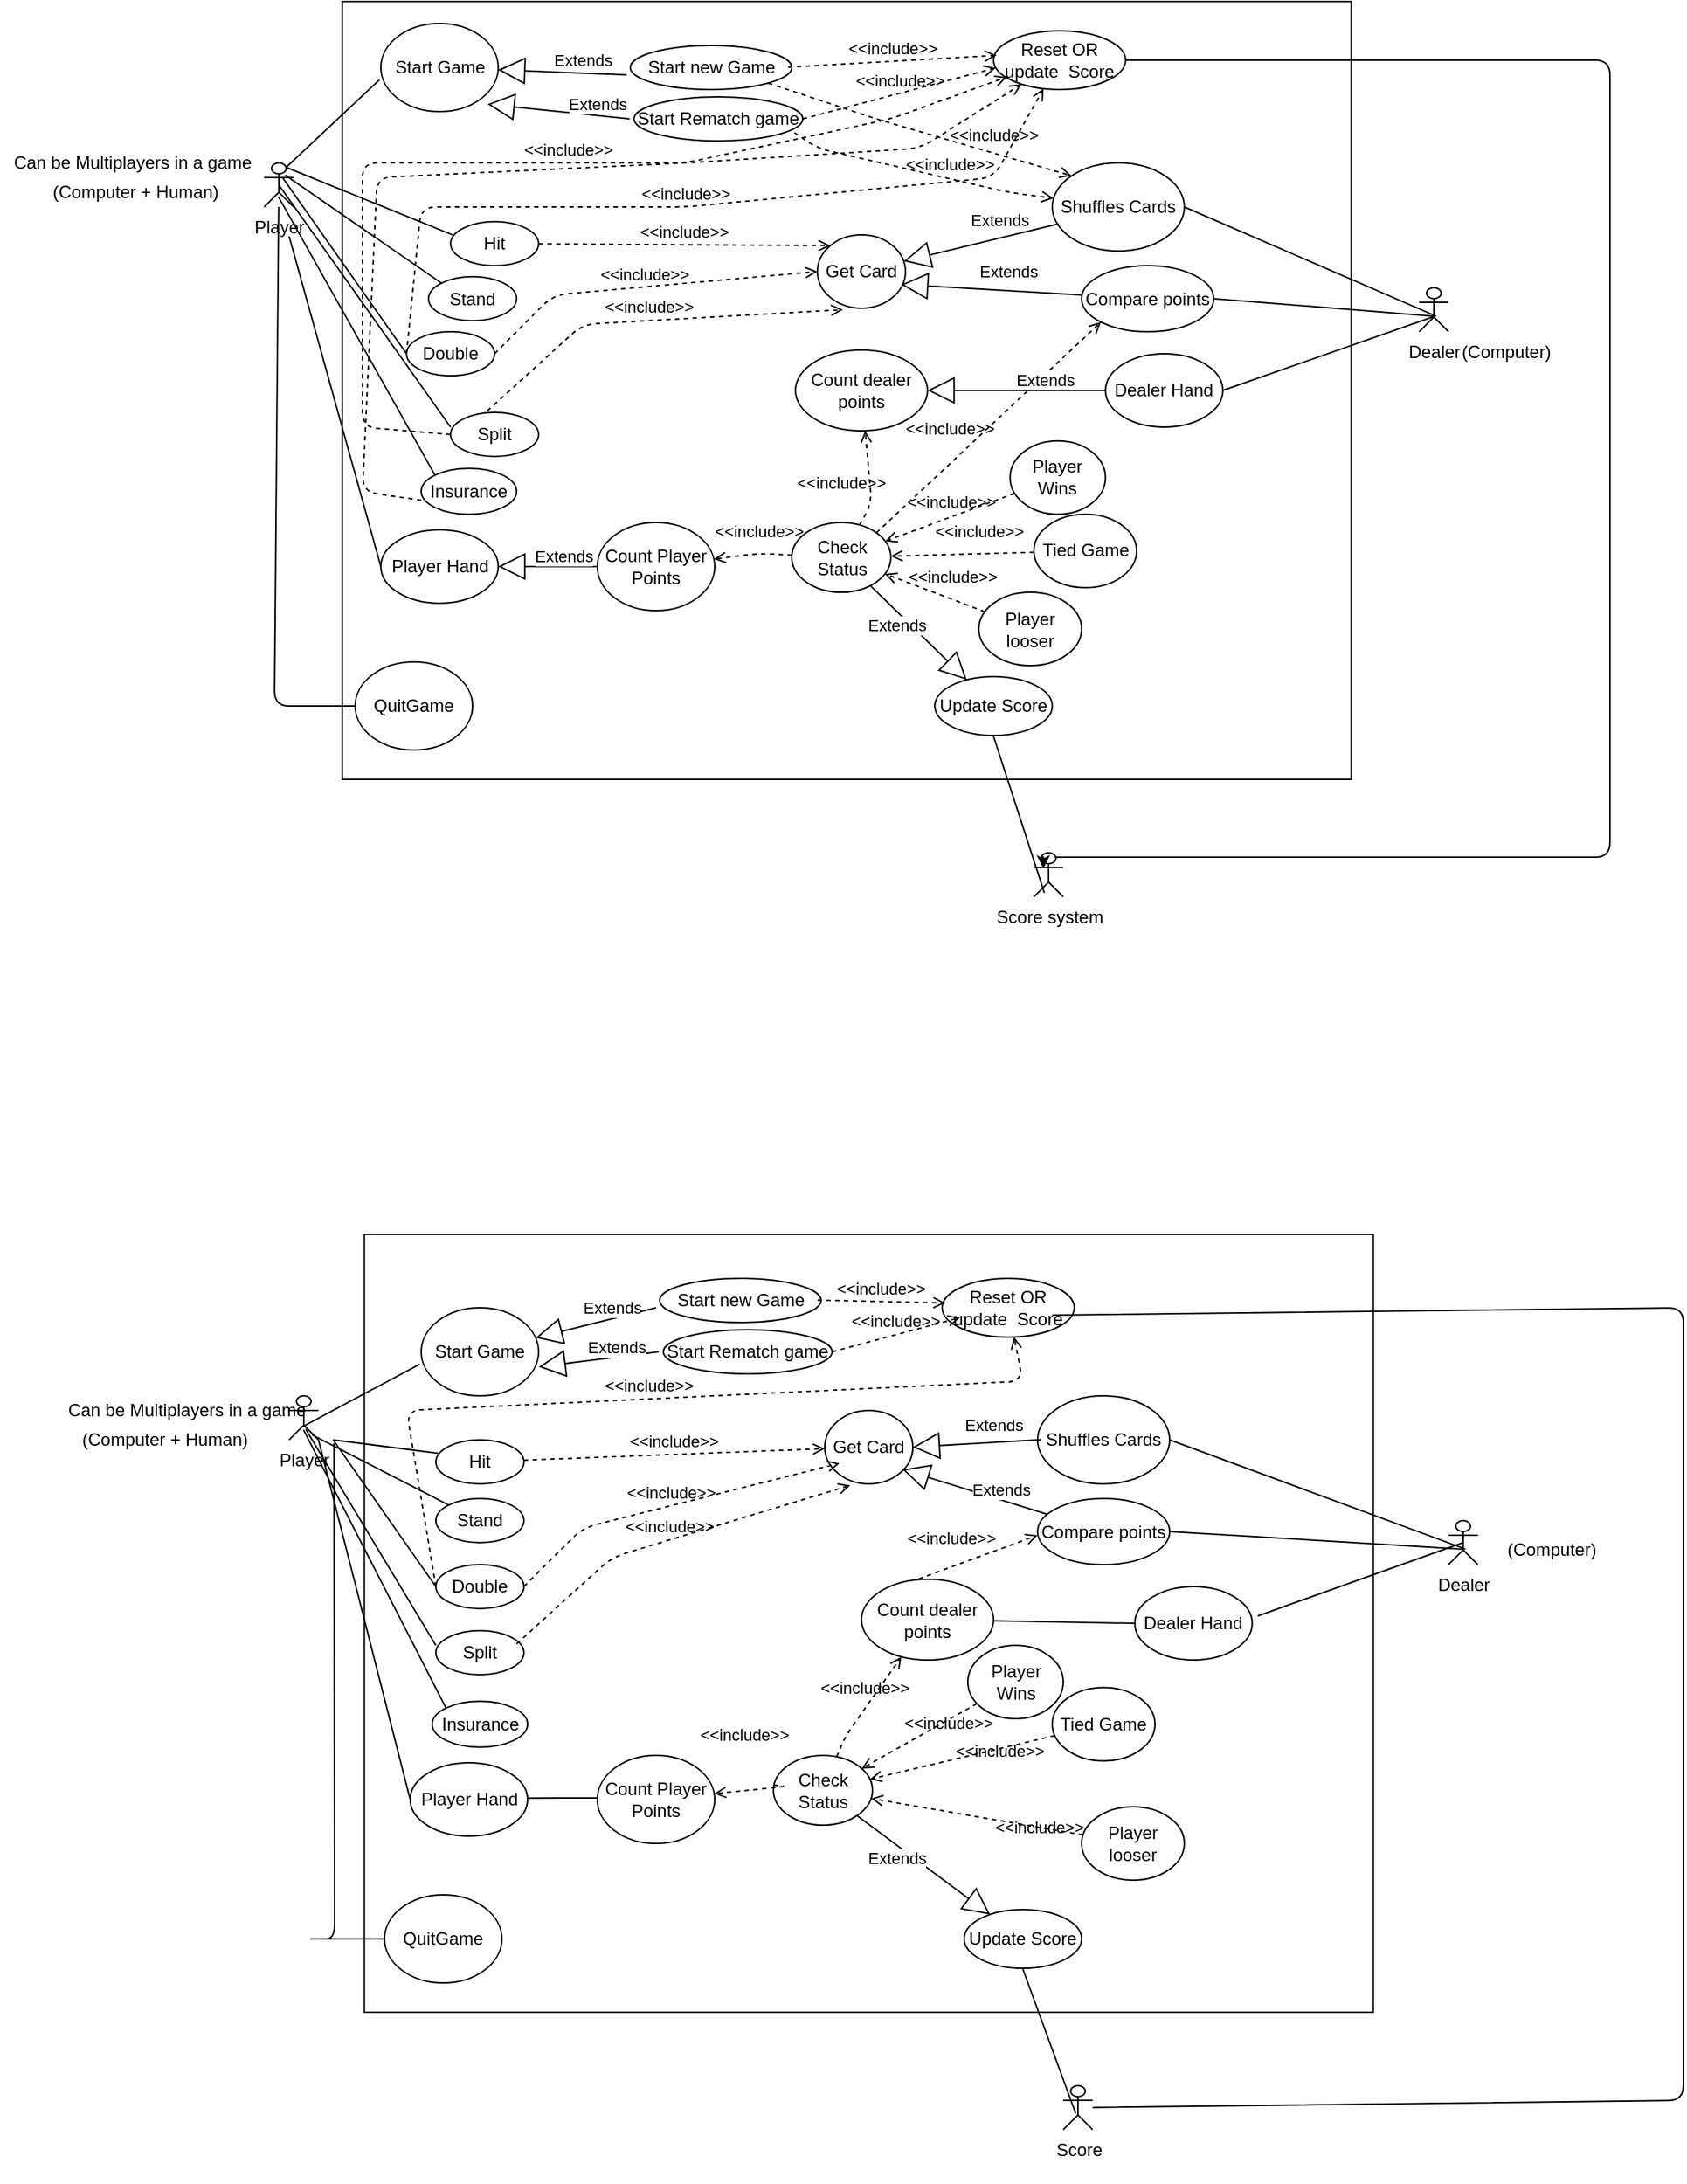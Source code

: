 <mxfile version="14.4.4" type="github">
  <diagram id="JFFTHve_9rxQ_7Y7nS_G" name="Page-1">
    <mxGraphModel dx="1549" dy="1483" grid="1" gridSize="10" guides="1" tooltips="1" connect="1" arrows="1" fold="1" page="1" pageScale="1" pageWidth="850" pageHeight="1100" math="0" shadow="0">
      <root>
        <mxCell id="0" />
        <mxCell id="1" parent="0" />
        <mxCell id="o8Tci1gJP2nC2cgZEV9O-1" value="" style="rounded=0;whiteSpace=wrap;html=1;" parent="1" vertex="1">
          <mxGeometry x="131.25" y="-60" width="687.5" height="530" as="geometry" />
        </mxCell>
        <mxCell id="o8Tci1gJP2nC2cgZEV9O-2" value="Player&lt;br&gt;" style="shape=umlActor;verticalLabelPosition=bottom;verticalAlign=top;html=1;" parent="1" vertex="1">
          <mxGeometry x="80" y="50" width="20" height="30" as="geometry" />
        </mxCell>
        <mxCell id="o8Tci1gJP2nC2cgZEV9O-3" value="Dealer&lt;br&gt;" style="shape=umlActor;verticalLabelPosition=bottom;verticalAlign=top;html=1;" parent="1" vertex="1">
          <mxGeometry x="870" y="135" width="20" height="30" as="geometry" />
        </mxCell>
        <mxCell id="o8Tci1gJP2nC2cgZEV9O-4" value="Score&lt;br&gt;&lt;span style=&quot;color: rgba(0 , 0 , 0 , 0) ; font-family: monospace ; font-size: 0px&quot;&gt;%3CmxGraphModel%3E%3Croot%3E%3CmxCell%20id%3D%220%22%2F%3E%3CmxCell%20id%3D%221%22%20parent%3D%220%22%2F%3E%3CmxCell%20id%3D%222%22%20value%3D%22Player%26lt%3Bbr%26gt%3B%22%20style%3D%22shape%3DumlActor%3BverticalLabelPosition%3Dbottom%3BverticalAlign%3Dtop%3Bhtml%3D1%3B%22%20vertex%3D%221%22%20parent%3D%221%22%3E%3CmxGeometry%20x%3D%2255%22%20y%3D%22160%22%20width%3D%2220%22%20height%3D%2230%22%20as%3D%22geometry%22%2F%3E%3C%2FmxCell%3E%3C%2Froot%3E%3C%2FmxGraphModel%3E&lt;/span&gt;" style="shape=umlActor;verticalLabelPosition=bottom;verticalAlign=top;html=1;" parent="1" vertex="1">
          <mxGeometry x="607.5" y="520" width="20" height="30" as="geometry" />
        </mxCell>
        <mxCell id="o8Tci1gJP2nC2cgZEV9O-5" value="Get Card" style="ellipse;whiteSpace=wrap;html=1;" parent="1" vertex="1">
          <mxGeometry x="445" y="60" width="60" height="50" as="geometry" />
        </mxCell>
        <mxCell id="o8Tci1gJP2nC2cgZEV9O-6" value="Shuffles Cards" style="ellipse;whiteSpace=wrap;html=1;" parent="1" vertex="1">
          <mxGeometry x="590" y="50" width="90" height="60" as="geometry" />
        </mxCell>
        <mxCell id="o8Tci1gJP2nC2cgZEV9O-7" value="Hit" style="ellipse;whiteSpace=wrap;html=1;" parent="1" vertex="1">
          <mxGeometry x="180" y="80" width="60" height="30" as="geometry" />
        </mxCell>
        <mxCell id="o8Tci1gJP2nC2cgZEV9O-8" value="Reset OR update&amp;nbsp; Score" style="ellipse;whiteSpace=wrap;html=1;" parent="1" vertex="1">
          <mxGeometry x="525" y="-30" width="90" height="40" as="geometry" />
        </mxCell>
        <mxCell id="o8Tci1gJP2nC2cgZEV9O-9" value="Start Game&lt;br&gt;" style="ellipse;whiteSpace=wrap;html=1;" parent="1" vertex="1">
          <mxGeometry x="170" y="-10" width="80" height="60" as="geometry" />
        </mxCell>
        <mxCell id="o8Tci1gJP2nC2cgZEV9O-10" value="Start new Game" style="ellipse;whiteSpace=wrap;html=1;" parent="1" vertex="1">
          <mxGeometry x="332.5" y="-30" width="110" height="30" as="geometry" />
        </mxCell>
        <mxCell id="o8Tci1gJP2nC2cgZEV9O-11" value="Start Rematch game" style="ellipse;whiteSpace=wrap;html=1;" parent="1" vertex="1">
          <mxGeometry x="335" y="5" width="115" height="30" as="geometry" />
        </mxCell>
        <mxCell id="o8Tci1gJP2nC2cgZEV9O-12" value="Extends" style="endArrow=block;endSize=16;endFill=0;html=1;" parent="1" target="o8Tci1gJP2nC2cgZEV9O-9" edge="1">
          <mxGeometry x="-0.312" y="-7" width="160" relative="1" as="geometry">
            <mxPoint x="330" y="-10" as="sourcePoint" />
            <mxPoint x="330" y="-5.29" as="targetPoint" />
            <Array as="points">
              <mxPoint x="330" y="-10" />
            </Array>
            <mxPoint as="offset" />
          </mxGeometry>
        </mxCell>
        <mxCell id="o8Tci1gJP2nC2cgZEV9O-13" value="Extends" style="endArrow=block;endSize=16;endFill=0;html=1;" parent="1" edge="1">
          <mxGeometry x="-0.312" y="-7" width="160" relative="1" as="geometry">
            <mxPoint x="332" y="20.0" as="sourcePoint" />
            <mxPoint x="250.003" y="30.295" as="targetPoint" />
            <Array as="points" />
            <mxPoint as="offset" />
          </mxGeometry>
        </mxCell>
        <mxCell id="o8Tci1gJP2nC2cgZEV9O-14" value="&amp;lt;&amp;lt;include&amp;gt;&amp;gt;" style="html=1;verticalAlign=bottom;labelBackgroundColor=none;endArrow=open;endFill=0;dashed=1;entryX=0.023;entryY=0.418;entryDx=0;entryDy=0;entryPerimeter=0;" parent="1" target="o8Tci1gJP2nC2cgZEV9O-8" edge="1">
          <mxGeometry width="160" relative="1" as="geometry">
            <mxPoint x="440" y="-15.24" as="sourcePoint" />
            <mxPoint x="600" y="-15.24" as="targetPoint" />
          </mxGeometry>
        </mxCell>
        <mxCell id="o8Tci1gJP2nC2cgZEV9O-15" value="" style="endArrow=none;html=1;" parent="1" source="o8Tci1gJP2nC2cgZEV9O-4" edge="1">
          <mxGeometry width="50" height="50" relative="1" as="geometry">
            <mxPoint x="780" y="-5" as="sourcePoint" />
            <mxPoint x="600" y="-5.0" as="targetPoint" />
            <Array as="points">
              <mxPoint x="1030" y="530" />
              <mxPoint x="1030" y="420" />
              <mxPoint x="1030" y="-10" />
            </Array>
          </mxGeometry>
        </mxCell>
        <mxCell id="o8Tci1gJP2nC2cgZEV9O-16" value="" style="endArrow=none;html=1;entryX=-0.012;entryY=0.64;entryDx=0;entryDy=0;entryPerimeter=0;exitX=0.471;exitY=0.697;exitDx=0;exitDy=0;exitPerimeter=0;" parent="1" source="o8Tci1gJP2nC2cgZEV9O-2" target="o8Tci1gJP2nC2cgZEV9O-9" edge="1">
          <mxGeometry width="50" height="50" relative="1" as="geometry">
            <mxPoint x="125" y="70" as="sourcePoint" />
            <mxPoint x="175" y="20" as="targetPoint" />
          </mxGeometry>
        </mxCell>
        <mxCell id="o8Tci1gJP2nC2cgZEV9O-17" value="Stand" style="ellipse;whiteSpace=wrap;html=1;" parent="1" vertex="1">
          <mxGeometry x="180" y="120" width="60" height="30" as="geometry" />
        </mxCell>
        <mxCell id="o8Tci1gJP2nC2cgZEV9O-18" value="Double" style="ellipse;whiteSpace=wrap;html=1;" parent="1" vertex="1">
          <mxGeometry x="180" y="165" width="60" height="30" as="geometry" />
        </mxCell>
        <mxCell id="o8Tci1gJP2nC2cgZEV9O-19" value="Split" style="ellipse;whiteSpace=wrap;html=1;" parent="1" vertex="1">
          <mxGeometry x="180" y="210" width="60" height="30" as="geometry" />
        </mxCell>
        <mxCell id="o8Tci1gJP2nC2cgZEV9O-20" value="" style="endArrow=none;html=1;entryX=0.024;entryY=0.303;entryDx=0;entryDy=0;entryPerimeter=0;" parent="1" target="o8Tci1gJP2nC2cgZEV9O-7" edge="1">
          <mxGeometry width="50" height="50" relative="1" as="geometry">
            <mxPoint x="110" y="80.0" as="sourcePoint" />
            <mxPoint x="179.04" y="38.4" as="targetPoint" />
          </mxGeometry>
        </mxCell>
        <mxCell id="o8Tci1gJP2nC2cgZEV9O-21" value="" style="endArrow=none;html=1;entryX=0;entryY=0;entryDx=0;entryDy=0;exitX=0.781;exitY=0.887;exitDx=0;exitDy=0;exitPerimeter=0;" parent="1" source="o8Tci1gJP2nC2cgZEV9O-2" target="o8Tci1gJP2nC2cgZEV9O-17" edge="1">
          <mxGeometry width="50" height="50" relative="1" as="geometry">
            <mxPoint x="130" y="80" as="sourcePoint" />
            <mxPoint x="189.04" y="48.4" as="targetPoint" />
          </mxGeometry>
        </mxCell>
        <mxCell id="o8Tci1gJP2nC2cgZEV9O-22" value="" style="endArrow=none;html=1;entryX=0;entryY=0.5;entryDx=0;entryDy=0;" parent="1" target="o8Tci1gJP2nC2cgZEV9O-18" edge="1">
          <mxGeometry width="50" height="50" relative="1" as="geometry">
            <mxPoint x="110" y="80.0" as="sourcePoint" />
            <mxPoint x="199.04" y="58.4" as="targetPoint" />
          </mxGeometry>
        </mxCell>
        <mxCell id="o8Tci1gJP2nC2cgZEV9O-23" value="" style="endArrow=none;html=1;entryX=0.567;entryY=0.76;entryDx=0;entryDy=0;entryPerimeter=0;exitX=0;exitY=0.333;exitDx=0;exitDy=0;exitPerimeter=0;" parent="1" source="o8Tci1gJP2nC2cgZEV9O-19" target="o8Tci1gJP2nC2cgZEV9O-2" edge="1">
          <mxGeometry width="50" height="50" relative="1" as="geometry">
            <mxPoint x="80.96" y="140" as="sourcePoint" />
            <mxPoint x="125" y="98.4" as="targetPoint" />
          </mxGeometry>
        </mxCell>
        <mxCell id="o8Tci1gJP2nC2cgZEV9O-24" value="&amp;lt;&amp;lt;include&amp;gt;&amp;gt;" style="html=1;verticalAlign=bottom;labelBackgroundColor=none;endArrow=open;endFill=0;dashed=1;entryX=0.023;entryY=0.418;entryDx=0;entryDy=0;entryPerimeter=0;" parent="1" source="o8Tci1gJP2nC2cgZEV9O-7" edge="1">
          <mxGeometry width="160" relative="1" as="geometry">
            <mxPoint x="372.93" y="84.02" as="sourcePoint" />
            <mxPoint x="445.0" y="85.98" as="targetPoint" />
          </mxGeometry>
        </mxCell>
        <mxCell id="o8Tci1gJP2nC2cgZEV9O-25" value="" style="endArrow=none;html=1;entryX=1;entryY=0.5;entryDx=0;entryDy=0;exitX=0.579;exitY=0.648;exitDx=0;exitDy=0;exitPerimeter=0;" parent="1" source="o8Tci1gJP2nC2cgZEV9O-3" target="o8Tci1gJP2nC2cgZEV9O-6" edge="1">
          <mxGeometry width="50" height="50" relative="1" as="geometry">
            <mxPoint x="846.25" y="144.83" as="sourcePoint" />
            <mxPoint x="746.25" y="85" as="targetPoint" />
          </mxGeometry>
        </mxCell>
        <mxCell id="o8Tci1gJP2nC2cgZEV9O-26" value="Extends" style="endArrow=block;endSize=16;endFill=0;html=1;entryX=1;entryY=0.5;entryDx=0;entryDy=0;" parent="1" target="o8Tci1gJP2nC2cgZEV9O-5" edge="1">
          <mxGeometry x="-0.28" y="-12" width="160" relative="1" as="geometry">
            <mxPoint x="592" y="79.85" as="sourcePoint" />
            <mxPoint x="510.003" y="90.145" as="targetPoint" />
            <Array as="points" />
            <mxPoint as="offset" />
          </mxGeometry>
        </mxCell>
        <mxCell id="o8Tci1gJP2nC2cgZEV9O-27" value="Count dealer points" style="ellipse;whiteSpace=wrap;html=1;" parent="1" vertex="1">
          <mxGeometry x="470" y="175" width="90" height="55" as="geometry" />
        </mxCell>
        <mxCell id="o8Tci1gJP2nC2cgZEV9O-28" value="Compare points" style="ellipse;whiteSpace=wrap;html=1;" parent="1" vertex="1">
          <mxGeometry x="590" y="120" width="90" height="45" as="geometry" />
        </mxCell>
        <mxCell id="o8Tci1gJP2nC2cgZEV9O-29" value="Check Status" style="ellipse;whiteSpace=wrap;html=1;" parent="1" vertex="1">
          <mxGeometry x="410" y="295" width="67.5" height="47.5" as="geometry" />
        </mxCell>
        <mxCell id="o8Tci1gJP2nC2cgZEV9O-30" value="Dealer Hand" style="ellipse;whiteSpace=wrap;html=1;" parent="1" vertex="1">
          <mxGeometry x="656.25" y="180" width="80" height="50" as="geometry" />
        </mxCell>
        <mxCell id="o8Tci1gJP2nC2cgZEV9O-31" value="Player looser" style="ellipse;whiteSpace=wrap;html=1;" parent="1" vertex="1">
          <mxGeometry x="620" y="330" width="70" height="50" as="geometry" />
        </mxCell>
        <mxCell id="o8Tci1gJP2nC2cgZEV9O-32" value="Player Wins" style="ellipse;whiteSpace=wrap;html=1;" parent="1" vertex="1">
          <mxGeometry x="542.5" y="220" width="65" height="50" as="geometry" />
        </mxCell>
        <mxCell id="o8Tci1gJP2nC2cgZEV9O-33" value="" style="endArrow=none;html=1;entryX=1;entryY=0.5;entryDx=0;entryDy=0;exitX=0.521;exitY=0.648;exitDx=0;exitDy=0;exitPerimeter=0;" parent="1" source="o8Tci1gJP2nC2cgZEV9O-3" target="o8Tci1gJP2nC2cgZEV9O-28" edge="1">
          <mxGeometry width="50" height="50" relative="1" as="geometry">
            <mxPoint x="856.25" y="154.83" as="sourcePoint" />
            <mxPoint x="736.25" y="157.5" as="targetPoint" />
          </mxGeometry>
        </mxCell>
        <mxCell id="o8Tci1gJP2nC2cgZEV9O-34" value="Extends" style="endArrow=block;endSize=16;endFill=0;html=1;" parent="1" source="o8Tci1gJP2nC2cgZEV9O-28" edge="1">
          <mxGeometry x="-0.312" y="-7" width="160" relative="1" as="geometry">
            <mxPoint x="570" y="150" as="sourcePoint" />
            <mxPoint x="498.003" y="100.145" as="targetPoint" />
            <Array as="points" />
            <mxPoint as="offset" />
          </mxGeometry>
        </mxCell>
        <mxCell id="o8Tci1gJP2nC2cgZEV9O-35" value="" style="endArrow=none;html=1;" parent="1" edge="1">
          <mxGeometry width="50" height="50" relative="1" as="geometry">
            <mxPoint x="880" y="150.0" as="sourcePoint" />
            <mxPoint x="740" y="200.0" as="targetPoint" />
          </mxGeometry>
        </mxCell>
        <mxCell id="o8Tci1gJP2nC2cgZEV9O-36" value="" style="endArrow=none;html=1;exitX=0;exitY=0.5;exitDx=0;exitDy=0;" parent="1" source="o8Tci1gJP2nC2cgZEV9O-30" target="o8Tci1gJP2nC2cgZEV9O-27" edge="1">
          <mxGeometry width="50" height="50" relative="1" as="geometry">
            <mxPoint x="711.25" y="155" as="sourcePoint" />
            <mxPoint x="591.25" y="210" as="targetPoint" />
          </mxGeometry>
        </mxCell>
        <mxCell id="o8Tci1gJP2nC2cgZEV9O-37" value="&amp;lt;&amp;lt;include&amp;gt;&amp;gt;" style="html=1;verticalAlign=bottom;labelBackgroundColor=none;endArrow=open;endFill=0;dashed=1;" parent="1" source="o8Tci1gJP2nC2cgZEV9O-29" target="o8Tci1gJP2nC2cgZEV9O-27" edge="1">
          <mxGeometry x="0.049" y="3" width="160" relative="1" as="geometry">
            <mxPoint x="660.43" y="291.52" as="sourcePoint" />
            <mxPoint x="732.5" y="293.48" as="targetPoint" />
            <mxPoint as="offset" />
            <Array as="points">
              <mxPoint x="459" y="282" />
            </Array>
          </mxGeometry>
        </mxCell>
        <mxCell id="o8Tci1gJP2nC2cgZEV9O-38" value="Update Score" style="ellipse;whiteSpace=wrap;html=1;" parent="1" vertex="1">
          <mxGeometry x="540" y="400" width="80" height="40" as="geometry" />
        </mxCell>
        <mxCell id="o8Tci1gJP2nC2cgZEV9O-39" value="Extends" style="endArrow=block;endSize=16;endFill=0;html=1;" parent="1" source="o8Tci1gJP2nC2cgZEV9O-29" target="o8Tci1gJP2nC2cgZEV9O-38" edge="1">
          <mxGeometry x="-0.312" y="-7" width="160" relative="1" as="geometry">
            <mxPoint x="615" y="287.5" as="sourcePoint" />
            <mxPoint x="620" y="347.5" as="targetPoint" />
            <Array as="points" />
            <mxPoint as="offset" />
          </mxGeometry>
        </mxCell>
        <mxCell id="o8Tci1gJP2nC2cgZEV9O-40" value="" style="endArrow=none;html=1;exitX=0.421;exitY=0.629;exitDx=0;exitDy=0;exitPerimeter=0;entryX=0.498;entryY=1.006;entryDx=0;entryDy=0;entryPerimeter=0;" parent="1" source="o8Tci1gJP2nC2cgZEV9O-4" target="o8Tci1gJP2nC2cgZEV9O-38" edge="1">
          <mxGeometry width="50" height="50" relative="1" as="geometry">
            <mxPoint x="900" y="280" as="sourcePoint" />
            <mxPoint x="690" y="350" as="targetPoint" />
            <Array as="points" />
          </mxGeometry>
        </mxCell>
        <mxCell id="o8Tci1gJP2nC2cgZEV9O-41" value="&amp;lt;&amp;lt;include&amp;gt;&amp;gt;" style="html=1;verticalAlign=bottom;labelBackgroundColor=none;endArrow=open;endFill=0;dashed=1;entryX=0.023;entryY=0.418;entryDx=0;entryDy=0;entryPerimeter=0;exitX=1;exitY=0.5;exitDx=0;exitDy=0;" parent="1" source="o8Tci1gJP2nC2cgZEV9O-18" edge="1">
          <mxGeometry width="160" relative="1" as="geometry">
            <mxPoint x="249.92" y="103.908" as="sourcePoint" />
            <mxPoint x="455" y="95.98" as="targetPoint" />
            <Array as="points">
              <mxPoint x="280" y="140" />
            </Array>
          </mxGeometry>
        </mxCell>
        <mxCell id="o8Tci1gJP2nC2cgZEV9O-42" value="&amp;lt;&amp;lt;include&amp;gt;&amp;gt;" style="html=1;verticalAlign=bottom;labelBackgroundColor=none;endArrow=open;endFill=0;dashed=1;entryX=0.29;entryY=1.02;entryDx=0;entryDy=0;entryPerimeter=0;exitX=1;exitY=0.5;exitDx=0;exitDy=0;" parent="1" target="o8Tci1gJP2nC2cgZEV9O-5" edge="1">
          <mxGeometry width="160" relative="1" as="geometry">
            <mxPoint x="235" y="219.02" as="sourcePoint" />
            <mxPoint x="450.0" y="135.0" as="targetPoint" />
            <Array as="points">
              <mxPoint x="300" y="160" />
            </Array>
          </mxGeometry>
        </mxCell>
        <mxCell id="o8Tci1gJP2nC2cgZEV9O-43" value="Can be Multiplayers in a game&lt;br&gt;" style="text;html=1;align=center;verticalAlign=middle;resizable=0;points=[];autosize=1;" parent="1" vertex="1">
          <mxGeometry x="-80" y="50" width="180" height="20" as="geometry" />
        </mxCell>
        <mxCell id="o8Tci1gJP2nC2cgZEV9O-44" value="(Computer + Human)" style="text;html=1;align=center;verticalAlign=middle;resizable=0;points=[];autosize=1;" parent="1" vertex="1">
          <mxGeometry x="-70" y="70" width="130" height="20" as="geometry" />
        </mxCell>
        <mxCell id="o8Tci1gJP2nC2cgZEV9O-45" value="(Computer)" style="text;html=1;align=center;verticalAlign=middle;resizable=0;points=[];autosize=1;" parent="1" vertex="1">
          <mxGeometry x="900" y="145" width="80" height="20" as="geometry" />
        </mxCell>
        <mxCell id="o8Tci1gJP2nC2cgZEV9O-46" value="&amp;lt;&amp;lt;include&amp;gt;&amp;gt;" style="html=1;verticalAlign=bottom;labelBackgroundColor=none;endArrow=open;endFill=0;dashed=1;exitX=0.433;exitY=-0.005;exitDx=0;exitDy=0;exitPerimeter=0;" parent="1" source="o8Tci1gJP2nC2cgZEV9O-27" edge="1">
          <mxGeometry x="-0.368" y="10" width="160" relative="1" as="geometry">
            <mxPoint x="576.901" y="247.627" as="sourcePoint" />
            <mxPoint x="589.996" y="144.998" as="targetPoint" />
            <mxPoint as="offset" />
          </mxGeometry>
        </mxCell>
        <mxCell id="o8Tci1gJP2nC2cgZEV9O-47" value="Tied Game" style="ellipse;whiteSpace=wrap;html=1;" parent="1" vertex="1">
          <mxGeometry x="600" y="248.75" width="70" height="50" as="geometry" />
        </mxCell>
        <mxCell id="o8Tci1gJP2nC2cgZEV9O-48" value="&amp;lt;&amp;lt;include&amp;gt;&amp;gt;" style="html=1;verticalAlign=bottom;labelBackgroundColor=none;endArrow=open;endFill=0;dashed=1;" parent="1" source="o8Tci1gJP2nC2cgZEV9O-47" target="o8Tci1gJP2nC2cgZEV9O-29" edge="1">
          <mxGeometry x="-0.368" y="10" width="160" relative="1" as="geometry">
            <mxPoint x="404.49" y="230.005" as="sourcePoint" />
            <mxPoint x="485.516" y="200.278" as="targetPoint" />
            <mxPoint as="offset" />
            <Array as="points" />
          </mxGeometry>
        </mxCell>
        <mxCell id="o8Tci1gJP2nC2cgZEV9O-49" value="Insurance" style="ellipse;whiteSpace=wrap;html=1;" parent="1" vertex="1">
          <mxGeometry x="177.5" y="258.13" width="65" height="31.25" as="geometry" />
        </mxCell>
        <mxCell id="o8Tci1gJP2nC2cgZEV9O-50" value="" style="endArrow=none;html=1;entryX=0.49;entryY=0.773;entryDx=0;entryDy=0;entryPerimeter=0;exitX=0;exitY=0;exitDx=0;exitDy=0;" parent="1" source="o8Tci1gJP2nC2cgZEV9O-49" target="o8Tci1gJP2nC2cgZEV9O-2" edge="1">
          <mxGeometry width="50" height="50" relative="1" as="geometry">
            <mxPoint x="165" y="205.79" as="sourcePoint" />
            <mxPoint x="110" y="84.2" as="targetPoint" />
          </mxGeometry>
        </mxCell>
        <mxCell id="o8Tci1gJP2nC2cgZEV9O-51" value="&amp;lt;&amp;lt;include&amp;gt;&amp;gt;" style="html=1;verticalAlign=bottom;labelBackgroundColor=none;endArrow=open;endFill=0;dashed=1;" parent="1" source="o8Tci1gJP2nC2cgZEV9O-31" target="o8Tci1gJP2nC2cgZEV9O-29" edge="1">
          <mxGeometry x="-0.619" y="9" width="160" relative="1" as="geometry">
            <mxPoint x="393.25" y="280.15" as="sourcePoint" />
            <mxPoint x="480" y="300" as="targetPoint" />
            <mxPoint x="-1" as="offset" />
          </mxGeometry>
        </mxCell>
        <mxCell id="o8Tci1gJP2nC2cgZEV9O-52" value="&amp;lt;&amp;lt;include&amp;gt;&amp;gt;" style="html=1;verticalAlign=bottom;labelBackgroundColor=none;endArrow=open;endFill=0;dashed=1;" parent="1" source="o8Tci1gJP2nC2cgZEV9O-32" target="o8Tci1gJP2nC2cgZEV9O-29" edge="1">
          <mxGeometry x="-0.368" y="10" width="160" relative="1" as="geometry">
            <mxPoint x="403.25" y="290.15" as="sourcePoint" />
            <mxPoint x="505.516" y="220.278" as="targetPoint" />
            <mxPoint as="offset" />
          </mxGeometry>
        </mxCell>
        <mxCell id="o8Tci1gJP2nC2cgZEV9O-53" value="QuitGame" style="ellipse;whiteSpace=wrap;html=1;" parent="1" vertex="1">
          <mxGeometry x="145" y="390" width="80" height="60" as="geometry" />
        </mxCell>
        <mxCell id="o8Tci1gJP2nC2cgZEV9O-54" value="" style="endArrow=none;html=1;entryX=0.49;entryY=0.773;entryDx=0;entryDy=0;entryPerimeter=0;" parent="1" source="o8Tci1gJP2nC2cgZEV9O-53" edge="1">
          <mxGeometry width="50" height="50" relative="1" as="geometry">
            <mxPoint x="175.004" y="269.995" as="sourcePoint" />
            <mxPoint x="110.59" y="82.21" as="targetPoint" />
            <Array as="points">
              <mxPoint x="90" y="420" />
              <mxPoint x="111" y="420" />
            </Array>
          </mxGeometry>
        </mxCell>
        <mxCell id="o8Tci1gJP2nC2cgZEV9O-55" value="Player Hand" style="ellipse;whiteSpace=wrap;html=1;" parent="1" vertex="1">
          <mxGeometry x="162.5" y="300" width="80" height="50" as="geometry" />
        </mxCell>
        <mxCell id="o8Tci1gJP2nC2cgZEV9O-56" value="" style="endArrow=none;html=1;entryX=0;entryY=0.5;entryDx=0;entryDy=0;" parent="1" target="o8Tci1gJP2nC2cgZEV9O-55" edge="1">
          <mxGeometry width="50" height="50" relative="1" as="geometry">
            <mxPoint x="100" y="80.0" as="sourcePoint" />
            <mxPoint x="-25" y="120.0" as="targetPoint" />
          </mxGeometry>
        </mxCell>
        <mxCell id="o8Tci1gJP2nC2cgZEV9O-57" value="Count Player Points" style="ellipse;whiteSpace=wrap;html=1;" parent="1" vertex="1">
          <mxGeometry x="290" y="295" width="80" height="60" as="geometry" />
        </mxCell>
        <mxCell id="o8Tci1gJP2nC2cgZEV9O-58" value="" style="endArrow=none;html=1;" parent="1" edge="1">
          <mxGeometry width="50" height="50" relative="1" as="geometry">
            <mxPoint x="290" y="324" as="sourcePoint" />
            <mxPoint x="242.497" y="324.082" as="targetPoint" />
          </mxGeometry>
        </mxCell>
        <mxCell id="o8Tci1gJP2nC2cgZEV9O-59" value="&amp;lt;&amp;lt;include&amp;gt;&amp;gt;" style="html=1;verticalAlign=bottom;labelBackgroundColor=none;endArrow=open;endFill=0;dashed=1;exitX=0;exitY=0.5;exitDx=0;exitDy=0;" parent="1" source="o8Tci1gJP2nC2cgZEV9O-18" target="o8Tci1gJP2nC2cgZEV9O-8" edge="1">
          <mxGeometry width="160" relative="1" as="geometry">
            <mxPoint x="460" y="35.0" as="sourcePoint" />
            <mxPoint x="510" y="37" as="targetPoint" />
            <Array as="points">
              <mxPoint x="160" y="60" />
              <mxPoint x="580" y="40" />
            </Array>
          </mxGeometry>
        </mxCell>
        <mxCell id="o8Tci1gJP2nC2cgZEV9O-60" value="&amp;lt;&amp;lt;include&amp;gt;&amp;gt;" style="html=1;verticalAlign=bottom;labelBackgroundColor=none;endArrow=open;endFill=0;dashed=1;" parent="1" source="o8Tci1gJP2nC2cgZEV9O-29" target="o8Tci1gJP2nC2cgZEV9O-57" edge="1">
          <mxGeometry x="0.225" y="-29" width="160" relative="1" as="geometry">
            <mxPoint x="463.087" y="305.927" as="sourcePoint" />
            <mxPoint x="507.176" y="237.751" as="targetPoint" />
            <mxPoint as="offset" />
            <Array as="points">
              <mxPoint x="420" y="316" />
            </Array>
          </mxGeometry>
        </mxCell>
        <mxCell id="o8Tci1gJP2nC2cgZEV9O-61" value="&amp;lt;&amp;lt;include&amp;gt;&amp;gt;" style="html=1;verticalAlign=bottom;labelBackgroundColor=none;endArrow=open;endFill=0;dashed=1;entryX=0.023;entryY=0.418;entryDx=0;entryDy=0;entryPerimeter=0;exitX=1;exitY=0.5;exitDx=0;exitDy=0;" parent="1" source="o8Tci1gJP2nC2cgZEV9O-11" edge="1">
          <mxGeometry width="160" relative="1" as="geometry">
            <mxPoint x="450" y="-5.24" as="sourcePoint" />
            <mxPoint x="537.07" y="-3.28" as="targetPoint" />
          </mxGeometry>
        </mxCell>
        <mxCell id="l1zgfSFCjleYtJf9nJo5-1" value="" style="rounded=0;whiteSpace=wrap;html=1;" vertex="1" parent="1">
          <mxGeometry x="116.25" y="-900" width="687.5" height="530" as="geometry" />
        </mxCell>
        <mxCell id="l1zgfSFCjleYtJf9nJo5-2" value="Player&lt;br&gt;" style="shape=umlActor;verticalLabelPosition=bottom;verticalAlign=top;html=1;" vertex="1" parent="1">
          <mxGeometry x="63" y="-790" width="20" height="30" as="geometry" />
        </mxCell>
        <mxCell id="l1zgfSFCjleYtJf9nJo5-3" value="Dealer&lt;br&gt;" style="shape=umlActor;verticalLabelPosition=bottom;verticalAlign=top;html=1;" vertex="1" parent="1">
          <mxGeometry x="850" y="-705" width="20" height="30" as="geometry" />
        </mxCell>
        <mxCell id="l1zgfSFCjleYtJf9nJo5-4" value="Score system&lt;br&gt;&lt;span style=&quot;color: rgba(0 , 0 , 0 , 0) ; font-family: monospace ; font-size: 0px&quot;&gt;%3CmxGraphModel%3E%3Croot%3E%3CmxCell%20id%3D%220%22%2F%3E%3CmxCell%20id%3D%221%22%20parent%3D%220%22%2F%3E%3CmxCell%20id%3D%222%22%20value%3D%22Player%26lt%3Bbr%26gt%3B%22%20style%3D%22shape%3DumlActor%3BverticalLabelPosition%3Dbottom%3BverticalAlign%3Dtop%3Bhtml%3D1%3B%22%20vertex%3D%221%22%20parent%3D%221%22%3E%3CmxGeometry%20x%3D%2255%22%20y%3D%22160%22%20width%3D%2220%22%20height%3D%2230%22%20as%3D%22geometry%22%2F%3E%3C%2FmxCell%3E%3C%2Froot%3E%3C%2FmxGraphModel%3E&lt;/span&gt;" style="shape=umlActor;verticalLabelPosition=bottom;verticalAlign=top;html=1;" vertex="1" parent="1">
          <mxGeometry x="587.5" y="-320" width="20" height="30" as="geometry" />
        </mxCell>
        <mxCell id="l1zgfSFCjleYtJf9nJo5-5" value="Get Card" style="ellipse;whiteSpace=wrap;html=1;" vertex="1" parent="1">
          <mxGeometry x="440" y="-741" width="60" height="50" as="geometry" />
        </mxCell>
        <mxCell id="l1zgfSFCjleYtJf9nJo5-6" value="Shuffles Cards" style="ellipse;whiteSpace=wrap;html=1;" vertex="1" parent="1">
          <mxGeometry x="600" y="-790" width="90" height="60" as="geometry" />
        </mxCell>
        <mxCell id="l1zgfSFCjleYtJf9nJo5-7" value="Hit" style="ellipse;whiteSpace=wrap;html=1;" vertex="1" parent="1">
          <mxGeometry x="190" y="-750" width="60" height="30" as="geometry" />
        </mxCell>
        <mxCell id="l1zgfSFCjleYtJf9nJo5-8" value="Reset OR update&amp;nbsp; Score" style="ellipse;whiteSpace=wrap;html=1;" vertex="1" parent="1">
          <mxGeometry x="560" y="-880" width="90" height="40" as="geometry" />
        </mxCell>
        <mxCell id="l1zgfSFCjleYtJf9nJo5-9" value="Start Game&lt;br&gt;" style="ellipse;whiteSpace=wrap;html=1;" vertex="1" parent="1">
          <mxGeometry x="142.5" y="-885" width="80" height="60" as="geometry" />
        </mxCell>
        <mxCell id="l1zgfSFCjleYtJf9nJo5-10" value="Start new Game" style="ellipse;whiteSpace=wrap;html=1;" vertex="1" parent="1">
          <mxGeometry x="312.5" y="-870" width="110" height="30" as="geometry" />
        </mxCell>
        <mxCell id="l1zgfSFCjleYtJf9nJo5-11" value="Start Rematch game" style="ellipse;whiteSpace=wrap;html=1;" vertex="1" parent="1">
          <mxGeometry x="315" y="-835" width="115" height="30" as="geometry" />
        </mxCell>
        <mxCell id="l1zgfSFCjleYtJf9nJo5-12" value="Extends" style="endArrow=block;endSize=16;endFill=0;html=1;" edge="1" parent="1" target="l1zgfSFCjleYtJf9nJo5-9">
          <mxGeometry x="-0.307" y="-9" width="160" relative="1" as="geometry">
            <mxPoint x="310.0" y="-850" as="sourcePoint" />
            <mxPoint x="310" y="-845.29" as="targetPoint" />
            <Array as="points">
              <mxPoint x="310" y="-850" />
            </Array>
            <mxPoint as="offset" />
          </mxGeometry>
        </mxCell>
        <mxCell id="l1zgfSFCjleYtJf9nJo5-13" value="Extends" style="endArrow=block;endSize=16;endFill=0;html=1;entryX=0.144;entryY=0.132;entryDx=0;entryDy=0;entryPerimeter=0;" edge="1" parent="1" target="l1zgfSFCjleYtJf9nJo5-1">
          <mxGeometry x="-0.529" y="-8" width="160" relative="1" as="geometry">
            <mxPoint x="312" y="-820" as="sourcePoint" />
            <mxPoint x="230.003" y="-809.705" as="targetPoint" />
            <Array as="points" />
            <mxPoint as="offset" />
          </mxGeometry>
        </mxCell>
        <mxCell id="l1zgfSFCjleYtJf9nJo5-14" value="&amp;lt;&amp;lt;include&amp;gt;&amp;gt;" style="html=1;verticalAlign=bottom;labelBackgroundColor=none;endArrow=open;endFill=0;dashed=1;entryX=0.023;entryY=0.418;entryDx=0;entryDy=0;entryPerimeter=0;" edge="1" parent="1" target="l1zgfSFCjleYtJf9nJo5-8">
          <mxGeometry width="160" relative="1" as="geometry">
            <mxPoint x="420.0" y="-855.24" as="sourcePoint" />
            <mxPoint x="580" y="-855.24" as="targetPoint" />
          </mxGeometry>
        </mxCell>
        <mxCell id="l1zgfSFCjleYtJf9nJo5-15" value="" style="endArrow=none;html=1;entryX=1;entryY=0.5;entryDx=0;entryDy=0;exitX=0.75;exitY=0.1;exitDx=0;exitDy=0;exitPerimeter=0;" edge="1" parent="1" source="l1zgfSFCjleYtJf9nJo5-4" target="l1zgfSFCjleYtJf9nJo5-8">
          <mxGeometry width="50" height="50" relative="1" as="geometry">
            <mxPoint x="608" y="-305" as="sourcePoint" />
            <mxPoint x="580" y="-845.0" as="targetPoint" />
            <Array as="points">
              <mxPoint x="980" y="-317" />
              <mxPoint x="980" y="-420" />
              <mxPoint x="980" y="-860" />
            </Array>
          </mxGeometry>
        </mxCell>
        <mxCell id="l1zgfSFCjleYtJf9nJo5-16" value="" style="endArrow=none;html=1;entryX=-0.012;entryY=0.64;entryDx=0;entryDy=0;entryPerimeter=0;exitX=0.75;exitY=0.1;exitDx=0;exitDy=0;exitPerimeter=0;" edge="1" parent="1" source="l1zgfSFCjleYtJf9nJo5-2" target="l1zgfSFCjleYtJf9nJo5-9">
          <mxGeometry width="50" height="50" relative="1" as="geometry">
            <mxPoint x="105" y="-770" as="sourcePoint" />
            <mxPoint x="155" y="-820" as="targetPoint" />
          </mxGeometry>
        </mxCell>
        <mxCell id="l1zgfSFCjleYtJf9nJo5-17" value="Stand" style="ellipse;whiteSpace=wrap;html=1;" vertex="1" parent="1">
          <mxGeometry x="175" y="-712.5" width="60" height="30" as="geometry" />
        </mxCell>
        <mxCell id="l1zgfSFCjleYtJf9nJo5-18" value="Double" style="ellipse;whiteSpace=wrap;html=1;" vertex="1" parent="1">
          <mxGeometry x="160" y="-675" width="60" height="30" as="geometry" />
        </mxCell>
        <mxCell id="l1zgfSFCjleYtJf9nJo5-19" value="Split" style="ellipse;whiteSpace=wrap;html=1;" vertex="1" parent="1">
          <mxGeometry x="190" y="-620" width="60" height="30" as="geometry" />
        </mxCell>
        <mxCell id="l1zgfSFCjleYtJf9nJo5-20" value="" style="endArrow=none;html=1;entryX=0.024;entryY=0.303;entryDx=0;entryDy=0;entryPerimeter=0;exitX=0.75;exitY=0.1;exitDx=0;exitDy=0;exitPerimeter=0;" edge="1" parent="1" source="l1zgfSFCjleYtJf9nJo5-2" target="l1zgfSFCjleYtJf9nJo5-7">
          <mxGeometry width="50" height="50" relative="1" as="geometry">
            <mxPoint x="90" y="-760.0" as="sourcePoint" />
            <mxPoint x="159.04" y="-801.6" as="targetPoint" />
          </mxGeometry>
        </mxCell>
        <mxCell id="l1zgfSFCjleYtJf9nJo5-21" value="" style="endArrow=none;html=1;entryX=0;entryY=0;entryDx=0;entryDy=0;exitX=0.719;exitY=0.278;exitDx=0;exitDy=0;exitPerimeter=0;" edge="1" parent="1" source="l1zgfSFCjleYtJf9nJo5-2" target="l1zgfSFCjleYtJf9nJo5-17">
          <mxGeometry width="50" height="50" relative="1" as="geometry">
            <mxPoint x="90" y="-760" as="sourcePoint" />
            <mxPoint x="169.04" y="-791.6" as="targetPoint" />
          </mxGeometry>
        </mxCell>
        <mxCell id="l1zgfSFCjleYtJf9nJo5-22" value="" style="endArrow=none;html=1;entryX=0;entryY=0.5;entryDx=0;entryDy=0;exitX=0.616;exitY=0.324;exitDx=0;exitDy=0;exitPerimeter=0;" edge="1" parent="1" source="l1zgfSFCjleYtJf9nJo5-2" target="l1zgfSFCjleYtJf9nJo5-18">
          <mxGeometry width="50" height="50" relative="1" as="geometry">
            <mxPoint x="110" y="-740" as="sourcePoint" />
            <mxPoint x="179.04" y="-781.6" as="targetPoint" />
          </mxGeometry>
        </mxCell>
        <mxCell id="l1zgfSFCjleYtJf9nJo5-23" value="" style="endArrow=none;html=1;entryX=0.5;entryY=0.5;entryDx=0;entryDy=0;entryPerimeter=0;exitX=0;exitY=0.333;exitDx=0;exitDy=0;exitPerimeter=0;" edge="1" parent="1" source="l1zgfSFCjleYtJf9nJo5-19" target="l1zgfSFCjleYtJf9nJo5-2">
          <mxGeometry width="50" height="50" relative="1" as="geometry">
            <mxPoint x="60.96" y="-700" as="sourcePoint" />
            <mxPoint x="105" y="-741.6" as="targetPoint" />
          </mxGeometry>
        </mxCell>
        <mxCell id="l1zgfSFCjleYtJf9nJo5-24" value="&amp;lt;&amp;lt;include&amp;gt;&amp;gt;" style="html=1;verticalAlign=bottom;labelBackgroundColor=none;endArrow=open;endFill=0;dashed=1;entryX=0;entryY=0;entryDx=0;entryDy=0;" edge="1" parent="1" source="l1zgfSFCjleYtJf9nJo5-7" target="l1zgfSFCjleYtJf9nJo5-5">
          <mxGeometry width="160" relative="1" as="geometry">
            <mxPoint x="352.93" y="-755.98" as="sourcePoint" />
            <mxPoint x="425.0" y="-754.02" as="targetPoint" />
          </mxGeometry>
        </mxCell>
        <mxCell id="l1zgfSFCjleYtJf9nJo5-25" value="" style="endArrow=none;html=1;entryX=1;entryY=0.5;entryDx=0;entryDy=0;exitX=0.579;exitY=0.648;exitDx=0;exitDy=0;exitPerimeter=0;" edge="1" parent="1" source="l1zgfSFCjleYtJf9nJo5-3" target="l1zgfSFCjleYtJf9nJo5-6">
          <mxGeometry width="50" height="50" relative="1" as="geometry">
            <mxPoint x="826.25" y="-695.17" as="sourcePoint" />
            <mxPoint x="726.25" y="-755" as="targetPoint" />
          </mxGeometry>
        </mxCell>
        <mxCell id="l1zgfSFCjleYtJf9nJo5-26" value="Extends" style="endArrow=block;endSize=16;endFill=0;html=1;exitX=0.048;exitY=0.691;exitDx=0;exitDy=0;exitPerimeter=0;" edge="1" parent="1" source="l1zgfSFCjleYtJf9nJo5-6" target="l1zgfSFCjleYtJf9nJo5-5">
          <mxGeometry x="-0.28" y="-12" width="160" relative="1" as="geometry">
            <mxPoint x="572" y="-760.15" as="sourcePoint" />
            <mxPoint x="490.003" y="-749.855" as="targetPoint" />
            <Array as="points" />
            <mxPoint as="offset" />
          </mxGeometry>
        </mxCell>
        <mxCell id="l1zgfSFCjleYtJf9nJo5-27" value="Count dealer points" style="ellipse;whiteSpace=wrap;html=1;" vertex="1" parent="1">
          <mxGeometry x="425" y="-662.5" width="90" height="55" as="geometry" />
        </mxCell>
        <mxCell id="l1zgfSFCjleYtJf9nJo5-28" value="Compare points" style="ellipse;whiteSpace=wrap;html=1;" vertex="1" parent="1">
          <mxGeometry x="620" y="-720" width="90" height="45" as="geometry" />
        </mxCell>
        <mxCell id="l1zgfSFCjleYtJf9nJo5-29" value="Check Status" style="ellipse;whiteSpace=wrap;html=1;" vertex="1" parent="1">
          <mxGeometry x="422.5" y="-545" width="67.5" height="47.5" as="geometry" />
        </mxCell>
        <mxCell id="l1zgfSFCjleYtJf9nJo5-30" value="Dealer Hand" style="ellipse;whiteSpace=wrap;html=1;" vertex="1" parent="1">
          <mxGeometry x="636.25" y="-660" width="80" height="50" as="geometry" />
        </mxCell>
        <mxCell id="l1zgfSFCjleYtJf9nJo5-31" value="Player looser" style="ellipse;whiteSpace=wrap;html=1;" vertex="1" parent="1">
          <mxGeometry x="550" y="-497.5" width="70" height="50" as="geometry" />
        </mxCell>
        <mxCell id="l1zgfSFCjleYtJf9nJo5-32" value="Player Wins" style="ellipse;whiteSpace=wrap;html=1;direction=west;" vertex="1" parent="1">
          <mxGeometry x="571.25" y="-600.62" width="65" height="50" as="geometry" />
        </mxCell>
        <mxCell id="l1zgfSFCjleYtJf9nJo5-33" value="" style="endArrow=none;html=1;entryX=1;entryY=0.5;entryDx=0;entryDy=0;exitX=0.521;exitY=0.648;exitDx=0;exitDy=0;exitPerimeter=0;" edge="1" parent="1" source="l1zgfSFCjleYtJf9nJo5-3" target="l1zgfSFCjleYtJf9nJo5-28">
          <mxGeometry width="50" height="50" relative="1" as="geometry">
            <mxPoint x="836.25" y="-685.17" as="sourcePoint" />
            <mxPoint x="716.25" y="-682.5" as="targetPoint" />
          </mxGeometry>
        </mxCell>
        <mxCell id="l1zgfSFCjleYtJf9nJo5-34" value="Extends" style="endArrow=block;endSize=16;endFill=0;html=1;entryX=0.951;entryY=0.677;entryDx=0;entryDy=0;entryPerimeter=0;" edge="1" parent="1" source="l1zgfSFCjleYtJf9nJo5-28" target="l1zgfSFCjleYtJf9nJo5-5">
          <mxGeometry x="-0.172" y="-13" width="160" relative="1" as="geometry">
            <mxPoint x="550" y="-690" as="sourcePoint" />
            <mxPoint x="478.003" y="-739.855" as="targetPoint" />
            <Array as="points" />
            <mxPoint as="offset" />
          </mxGeometry>
        </mxCell>
        <mxCell id="l1zgfSFCjleYtJf9nJo5-35" value="" style="endArrow=none;html=1;entryX=1;entryY=0.5;entryDx=0;entryDy=0;exitX=0.472;exitY=0.663;exitDx=0;exitDy=0;exitPerimeter=0;" edge="1" parent="1" source="l1zgfSFCjleYtJf9nJo5-3" target="l1zgfSFCjleYtJf9nJo5-30">
          <mxGeometry width="50" height="50" relative="1" as="geometry">
            <mxPoint x="860" y="-690.0" as="sourcePoint" />
            <mxPoint x="720" y="-640.0" as="targetPoint" />
          </mxGeometry>
        </mxCell>
        <mxCell id="l1zgfSFCjleYtJf9nJo5-36" value="&amp;lt;&amp;lt;include&amp;gt;&amp;gt;" style="html=1;verticalAlign=bottom;labelBackgroundColor=none;endArrow=open;endFill=0;dashed=1;" edge="1" parent="1" source="l1zgfSFCjleYtJf9nJo5-29" target="l1zgfSFCjleYtJf9nJo5-27">
          <mxGeometry x="-0.277" y="20" width="160" relative="1" as="geometry">
            <mxPoint x="640.43" y="-548.48" as="sourcePoint" />
            <mxPoint x="712.5" y="-546.52" as="targetPoint" />
            <mxPoint as="offset" />
            <Array as="points">
              <mxPoint x="477" y="-558" />
            </Array>
          </mxGeometry>
        </mxCell>
        <mxCell id="l1zgfSFCjleYtJf9nJo5-37" value="Update Score" style="ellipse;whiteSpace=wrap;html=1;" vertex="1" parent="1">
          <mxGeometry x="520" y="-440" width="80" height="40" as="geometry" />
        </mxCell>
        <mxCell id="l1zgfSFCjleYtJf9nJo5-38" value="Extends" style="endArrow=block;endSize=16;endFill=0;html=1;" edge="1" parent="1" source="l1zgfSFCjleYtJf9nJo5-29" target="l1zgfSFCjleYtJf9nJo5-37">
          <mxGeometry x="-0.312" y="-7" width="160" relative="1" as="geometry">
            <mxPoint x="595" y="-552.5" as="sourcePoint" />
            <mxPoint x="600" y="-492.5" as="targetPoint" />
            <Array as="points" />
            <mxPoint as="offset" />
          </mxGeometry>
        </mxCell>
        <mxCell id="l1zgfSFCjleYtJf9nJo5-39" value="" style="endArrow=none;html=1;exitX=0.356;exitY=0.91;exitDx=0;exitDy=0;exitPerimeter=0;entryX=0.498;entryY=1.006;entryDx=0;entryDy=0;entryPerimeter=0;" edge="1" parent="1" source="l1zgfSFCjleYtJf9nJo5-4" target="l1zgfSFCjleYtJf9nJo5-37">
          <mxGeometry width="50" height="50" relative="1" as="geometry">
            <mxPoint x="880" y="-560" as="sourcePoint" />
            <mxPoint x="670" y="-490" as="targetPoint" />
            <Array as="points" />
          </mxGeometry>
        </mxCell>
        <mxCell id="l1zgfSFCjleYtJf9nJo5-40" value="&amp;lt;&amp;lt;include&amp;gt;&amp;gt;" style="html=1;verticalAlign=bottom;labelBackgroundColor=none;endArrow=open;endFill=0;dashed=1;entryX=0;entryY=0.5;entryDx=0;entryDy=0;exitX=1;exitY=0.5;exitDx=0;exitDy=0;" edge="1" parent="1" source="l1zgfSFCjleYtJf9nJo5-18" target="l1zgfSFCjleYtJf9nJo5-5">
          <mxGeometry width="160" relative="1" as="geometry">
            <mxPoint x="229.92" y="-736.092" as="sourcePoint" />
            <mxPoint x="435" y="-744.02" as="targetPoint" />
            <Array as="points">
              <mxPoint x="260" y="-700" />
            </Array>
          </mxGeometry>
        </mxCell>
        <mxCell id="l1zgfSFCjleYtJf9nJo5-41" value="&amp;lt;&amp;lt;include&amp;gt;&amp;gt;" style="html=1;verticalAlign=bottom;labelBackgroundColor=none;endArrow=open;endFill=0;dashed=1;entryX=0.29;entryY=1.02;entryDx=0;entryDy=0;entryPerimeter=0;exitX=1;exitY=0.5;exitDx=0;exitDy=0;" edge="1" parent="1" target="l1zgfSFCjleYtJf9nJo5-5">
          <mxGeometry width="160" relative="1" as="geometry">
            <mxPoint x="215.0" y="-620.98" as="sourcePoint" />
            <mxPoint x="430.0" y="-705" as="targetPoint" />
            <Array as="points">
              <mxPoint x="280" y="-680" />
            </Array>
          </mxGeometry>
        </mxCell>
        <mxCell id="l1zgfSFCjleYtJf9nJo5-42" value="Can be Multiplayers in a game&lt;br&gt;" style="text;html=1;align=center;verticalAlign=middle;resizable=0;points=[];autosize=1;" vertex="1" parent="1">
          <mxGeometry x="-117" y="-800" width="180" height="20" as="geometry" />
        </mxCell>
        <mxCell id="l1zgfSFCjleYtJf9nJo5-43" value="(Computer + Human)" style="text;html=1;align=center;verticalAlign=middle;resizable=0;points=[];autosize=1;" vertex="1" parent="1">
          <mxGeometry x="-90" y="-780" width="130" height="20" as="geometry" />
        </mxCell>
        <mxCell id="l1zgfSFCjleYtJf9nJo5-44" value="(Computer)" style="text;html=1;align=center;verticalAlign=middle;resizable=0;points=[];autosize=1;" vertex="1" parent="1">
          <mxGeometry x="869" y="-671" width="80" height="20" as="geometry" />
        </mxCell>
        <mxCell id="l1zgfSFCjleYtJf9nJo5-45" value="&amp;lt;&amp;lt;include&amp;gt;&amp;gt;" style="html=1;verticalAlign=bottom;labelBackgroundColor=none;endArrow=open;endFill=0;dashed=1;exitX=1;exitY=0;exitDx=0;exitDy=0;entryX=0;entryY=1;entryDx=0;entryDy=0;" edge="1" parent="1" source="l1zgfSFCjleYtJf9nJo5-29" target="l1zgfSFCjleYtJf9nJo5-28">
          <mxGeometry x="-0.249" y="11" width="160" relative="1" as="geometry">
            <mxPoint x="556.901" y="-592.373" as="sourcePoint" />
            <mxPoint x="569.996" y="-695.002" as="targetPoint" />
            <mxPoint as="offset" />
          </mxGeometry>
        </mxCell>
        <mxCell id="l1zgfSFCjleYtJf9nJo5-46" value="Tied Game" style="ellipse;whiteSpace=wrap;html=1;" vertex="1" parent="1">
          <mxGeometry x="587.5" y="-550.62" width="70" height="50" as="geometry" />
        </mxCell>
        <mxCell id="l1zgfSFCjleYtJf9nJo5-47" value="&amp;lt;&amp;lt;include&amp;gt;&amp;gt;" style="html=1;verticalAlign=bottom;labelBackgroundColor=none;endArrow=open;endFill=0;dashed=1;" edge="1" parent="1" source="l1zgfSFCjleYtJf9nJo5-46" target="l1zgfSFCjleYtJf9nJo5-29">
          <mxGeometry x="-0.234" y="-6" width="160" relative="1" as="geometry">
            <mxPoint x="384.49" y="-609.995" as="sourcePoint" />
            <mxPoint x="465.516" y="-639.722" as="targetPoint" />
            <mxPoint as="offset" />
            <Array as="points" />
          </mxGeometry>
        </mxCell>
        <mxCell id="l1zgfSFCjleYtJf9nJo5-48" value="Insurance" style="ellipse;whiteSpace=wrap;html=1;" vertex="1" parent="1">
          <mxGeometry x="170" y="-581.87" width="65" height="31.25" as="geometry" />
        </mxCell>
        <mxCell id="l1zgfSFCjleYtJf9nJo5-49" value="" style="endArrow=none;html=1;entryX=0.49;entryY=0.773;entryDx=0;entryDy=0;entryPerimeter=0;exitX=0;exitY=0;exitDx=0;exitDy=0;" edge="1" parent="1" source="l1zgfSFCjleYtJf9nJo5-48" target="l1zgfSFCjleYtJf9nJo5-2">
          <mxGeometry width="50" height="50" relative="1" as="geometry">
            <mxPoint x="145" y="-634.21" as="sourcePoint" />
            <mxPoint x="90" y="-755.8" as="targetPoint" />
          </mxGeometry>
        </mxCell>
        <mxCell id="l1zgfSFCjleYtJf9nJo5-50" value="&amp;lt;&amp;lt;include&amp;gt;&amp;gt;" style="html=1;verticalAlign=bottom;labelBackgroundColor=none;endArrow=open;endFill=0;dashed=1;" edge="1" parent="1" source="l1zgfSFCjleYtJf9nJo5-31" target="l1zgfSFCjleYtJf9nJo5-29">
          <mxGeometry x="-0.302" y="-6" width="160" relative="1" as="geometry">
            <mxPoint x="373.25" y="-559.85" as="sourcePoint" />
            <mxPoint x="460" y="-540" as="targetPoint" />
            <mxPoint as="offset" />
          </mxGeometry>
        </mxCell>
        <mxCell id="l1zgfSFCjleYtJf9nJo5-51" value="&amp;lt;&amp;lt;include&amp;gt;&amp;gt;" style="html=1;verticalAlign=bottom;labelBackgroundColor=none;endArrow=open;endFill=0;dashed=1;" edge="1" parent="1" source="l1zgfSFCjleYtJf9nJo5-32" target="l1zgfSFCjleYtJf9nJo5-29">
          <mxGeometry x="-0.025" y="-1" width="160" relative="1" as="geometry">
            <mxPoint x="383.25" y="-549.85" as="sourcePoint" />
            <mxPoint x="485.516" y="-619.722" as="targetPoint" />
            <mxPoint as="offset" />
          </mxGeometry>
        </mxCell>
        <mxCell id="l1zgfSFCjleYtJf9nJo5-52" value="QuitGame" style="ellipse;whiteSpace=wrap;html=1;" vertex="1" parent="1">
          <mxGeometry x="125" y="-450" width="80" height="60" as="geometry" />
        </mxCell>
        <mxCell id="l1zgfSFCjleYtJf9nJo5-53" value="" style="endArrow=none;html=1;" edge="1" parent="1" source="l1zgfSFCjleYtJf9nJo5-52" target="l1zgfSFCjleYtJf9nJo5-2">
          <mxGeometry width="50" height="50" relative="1" as="geometry">
            <mxPoint x="155.004" y="-570.005" as="sourcePoint" />
            <mxPoint x="90.59" y="-757.79" as="targetPoint" />
            <Array as="points">
              <mxPoint x="70" y="-420" />
            </Array>
          </mxGeometry>
        </mxCell>
        <mxCell id="l1zgfSFCjleYtJf9nJo5-54" value="Player Hand" style="ellipse;whiteSpace=wrap;html=1;" vertex="1" parent="1">
          <mxGeometry x="142.5" y="-540" width="80" height="50" as="geometry" />
        </mxCell>
        <mxCell id="l1zgfSFCjleYtJf9nJo5-55" value="" style="endArrow=none;html=1;entryX=0;entryY=0.5;entryDx=0;entryDy=0;" edge="1" parent="1" target="l1zgfSFCjleYtJf9nJo5-54">
          <mxGeometry width="50" height="50" relative="1" as="geometry">
            <mxPoint x="80.0" y="-740" as="sourcePoint" />
            <mxPoint x="-45" y="-720.0" as="targetPoint" />
          </mxGeometry>
        </mxCell>
        <mxCell id="l1zgfSFCjleYtJf9nJo5-56" value="Count Player Points" style="ellipse;whiteSpace=wrap;html=1;" vertex="1" parent="1">
          <mxGeometry x="290" y="-545" width="80" height="60" as="geometry" />
        </mxCell>
        <mxCell id="l1zgfSFCjleYtJf9nJo5-57" value="&amp;lt;&amp;lt;include&amp;gt;&amp;gt;" style="html=1;verticalAlign=bottom;labelBackgroundColor=none;endArrow=open;endFill=0;dashed=1;exitX=0;exitY=0.5;exitDx=0;exitDy=0;" edge="1" parent="1" source="l1zgfSFCjleYtJf9nJo5-18" target="l1zgfSFCjleYtJf9nJo5-8">
          <mxGeometry width="160" relative="1" as="geometry">
            <mxPoint x="440" y="-805.0" as="sourcePoint" />
            <mxPoint x="490" y="-803" as="targetPoint" />
            <Array as="points">
              <mxPoint x="170" y="-760" />
              <mxPoint x="350" y="-760" />
              <mxPoint x="560" y="-780" />
            </Array>
          </mxGeometry>
        </mxCell>
        <mxCell id="l1zgfSFCjleYtJf9nJo5-58" value="&amp;lt;&amp;lt;include&amp;gt;&amp;gt;" style="html=1;verticalAlign=bottom;labelBackgroundColor=none;endArrow=open;endFill=0;dashed=1;" edge="1" parent="1" source="l1zgfSFCjleYtJf9nJo5-29" target="l1zgfSFCjleYtJf9nJo5-56">
          <mxGeometry x="-0.154" y="-6" width="160" relative="1" as="geometry">
            <mxPoint x="443.087" y="-534.073" as="sourcePoint" />
            <mxPoint x="487.176" y="-602.249" as="targetPoint" />
            <mxPoint x="1" as="offset" />
            <Array as="points">
              <mxPoint x="400" y="-524" />
            </Array>
          </mxGeometry>
        </mxCell>
        <mxCell id="l1zgfSFCjleYtJf9nJo5-59" value="&amp;lt;&amp;lt;include&amp;gt;&amp;gt;" style="html=1;verticalAlign=bottom;labelBackgroundColor=none;endArrow=open;endFill=0;dashed=1;exitX=1;exitY=0.5;exitDx=0;exitDy=0;entryX=0.017;entryY=0.631;entryDx=0;entryDy=0;entryPerimeter=0;" edge="1" parent="1" source="l1zgfSFCjleYtJf9nJo5-11" target="l1zgfSFCjleYtJf9nJo5-8">
          <mxGeometry width="160" relative="1" as="geometry">
            <mxPoint x="430" y="-845.24" as="sourcePoint" />
            <mxPoint x="500" y="-843" as="targetPoint" />
          </mxGeometry>
        </mxCell>
        <mxCell id="l1zgfSFCjleYtJf9nJo5-60" value="" style="html=1;verticalAlign=bottom;labelBackgroundColor=none;endArrow=open;endFill=0;dashed=1;entryX=0.101;entryY=0.786;entryDx=0;entryDy=0;entryPerimeter=0;exitX=0;exitY=0.5;exitDx=0;exitDy=0;" edge="1" parent="1" source="l1zgfSFCjleYtJf9nJo5-19" target="l1zgfSFCjleYtJf9nJo5-8">
          <mxGeometry x="0.106" y="10" width="160" relative="1" as="geometry">
            <mxPoint x="225.0" y="-610.98" as="sourcePoint" />
            <mxPoint x="452.4" y="-719" as="targetPoint" />
            <Array as="points">
              <mxPoint x="130" y="-610" />
              <mxPoint x="130" y="-790" />
              <mxPoint x="350" y="-790" />
              <mxPoint x="490" y="-820" />
            </Array>
            <mxPoint as="offset" />
          </mxGeometry>
        </mxCell>
        <mxCell id="l1zgfSFCjleYtJf9nJo5-61" value="&amp;lt;&amp;lt;include&amp;gt;&amp;gt;" style="html=1;verticalAlign=bottom;labelBackgroundColor=none;endArrow=open;endFill=0;dashed=1;exitX=0.002;exitY=0.695;exitDx=0;exitDy=0;exitPerimeter=0;" edge="1" parent="1" source="l1zgfSFCjleYtJf9nJo5-48" target="l1zgfSFCjleYtJf9nJo5-8">
          <mxGeometry x="0.089" y="4" width="160" relative="1" as="geometry">
            <mxPoint x="260" y="-595" as="sourcePoint" />
            <mxPoint x="530" y="-820" as="targetPoint" />
            <Array as="points">
              <mxPoint x="130" y="-566" />
              <mxPoint x="140" y="-780" />
              <mxPoint x="350" y="-790" />
              <mxPoint x="510" y="-800" />
            </Array>
            <mxPoint as="offset" />
          </mxGeometry>
        </mxCell>
        <mxCell id="l1zgfSFCjleYtJf9nJo5-62" value="Extends" style="endArrow=block;endSize=16;endFill=0;html=1;exitX=0;exitY=0.5;exitDx=0;exitDy=0;entryX=1;entryY=0.5;entryDx=0;entryDy=0;" edge="1" parent="1" source="l1zgfSFCjleYtJf9nJo5-56" target="l1zgfSFCjleYtJf9nJo5-54">
          <mxGeometry x="-0.312" y="-7" width="160" relative="1" as="geometry">
            <mxPoint x="485.886" y="-491.933" as="sourcePoint" />
            <mxPoint x="551.723" y="-427.79" as="targetPoint" />
            <Array as="points" />
            <mxPoint as="offset" />
          </mxGeometry>
        </mxCell>
        <mxCell id="l1zgfSFCjleYtJf9nJo5-63" value="&amp;lt;&amp;lt;include&amp;gt;&amp;gt;" style="html=1;verticalAlign=bottom;labelBackgroundColor=none;endArrow=open;endFill=0;dashed=1;exitX=0.95;exitY=0.813;exitDx=0;exitDy=0;exitPerimeter=0;" edge="1" parent="1" source="l1zgfSFCjleYtJf9nJo5-11" target="l1zgfSFCjleYtJf9nJo5-6">
          <mxGeometry x="0.212" y="1" width="160" relative="1" as="geometry">
            <mxPoint x="170.0" y="-650" as="sourcePoint" />
            <mxPoint x="604.125" y="-830.593" as="targetPoint" />
            <Array as="points">
              <mxPoint x="440" y="-800" />
              <mxPoint x="570" y="-770" />
            </Array>
            <mxPoint as="offset" />
          </mxGeometry>
        </mxCell>
        <mxCell id="l1zgfSFCjleYtJf9nJo5-64" value="&amp;lt;&amp;lt;include&amp;gt;&amp;gt;" style="html=1;verticalAlign=bottom;labelBackgroundColor=none;endArrow=open;endFill=0;dashed=1;exitX=1;exitY=1;exitDx=0;exitDy=0;entryX=0;entryY=0;entryDx=0;entryDy=0;" edge="1" parent="1" source="l1zgfSFCjleYtJf9nJo5-10" target="l1zgfSFCjleYtJf9nJo5-6">
          <mxGeometry x="0.479" y="3" width="160" relative="1" as="geometry">
            <mxPoint x="434.25" y="-800.61" as="sourcePoint" />
            <mxPoint x="610.827" y="-755.726" as="targetPoint" />
            <Array as="points">
              <mxPoint x="480" y="-820" />
            </Array>
            <mxPoint as="offset" />
          </mxGeometry>
        </mxCell>
        <mxCell id="l1zgfSFCjleYtJf9nJo5-65" style="edgeStyle=orthogonalEdgeStyle;rounded=0;orthogonalLoop=1;jettySize=auto;html=1;exitX=0.25;exitY=0.1;exitDx=0;exitDy=0;exitPerimeter=0;entryX=0.322;entryY=0.359;entryDx=0;entryDy=0;entryPerimeter=0;" edge="1" parent="1" source="l1zgfSFCjleYtJf9nJo5-4" target="l1zgfSFCjleYtJf9nJo5-4">
          <mxGeometry relative="1" as="geometry">
            <Array as="points">
              <mxPoint x="594" y="-317" />
            </Array>
          </mxGeometry>
        </mxCell>
        <mxCell id="l1zgfSFCjleYtJf9nJo5-67" value="Extends" style="endArrow=block;endSize=16;endFill=0;html=1;exitX=0;exitY=0.5;exitDx=0;exitDy=0;entryX=1;entryY=0.5;entryDx=0;entryDy=0;" edge="1" parent="1" source="l1zgfSFCjleYtJf9nJo5-30" target="l1zgfSFCjleYtJf9nJo5-27">
          <mxGeometry x="-0.312" y="-7" width="160" relative="1" as="geometry">
            <mxPoint x="300.0" y="-505" as="sourcePoint" />
            <mxPoint x="232.5" y="-505" as="targetPoint" />
            <Array as="points" />
            <mxPoint as="offset" />
          </mxGeometry>
        </mxCell>
      </root>
    </mxGraphModel>
  </diagram>
</mxfile>
